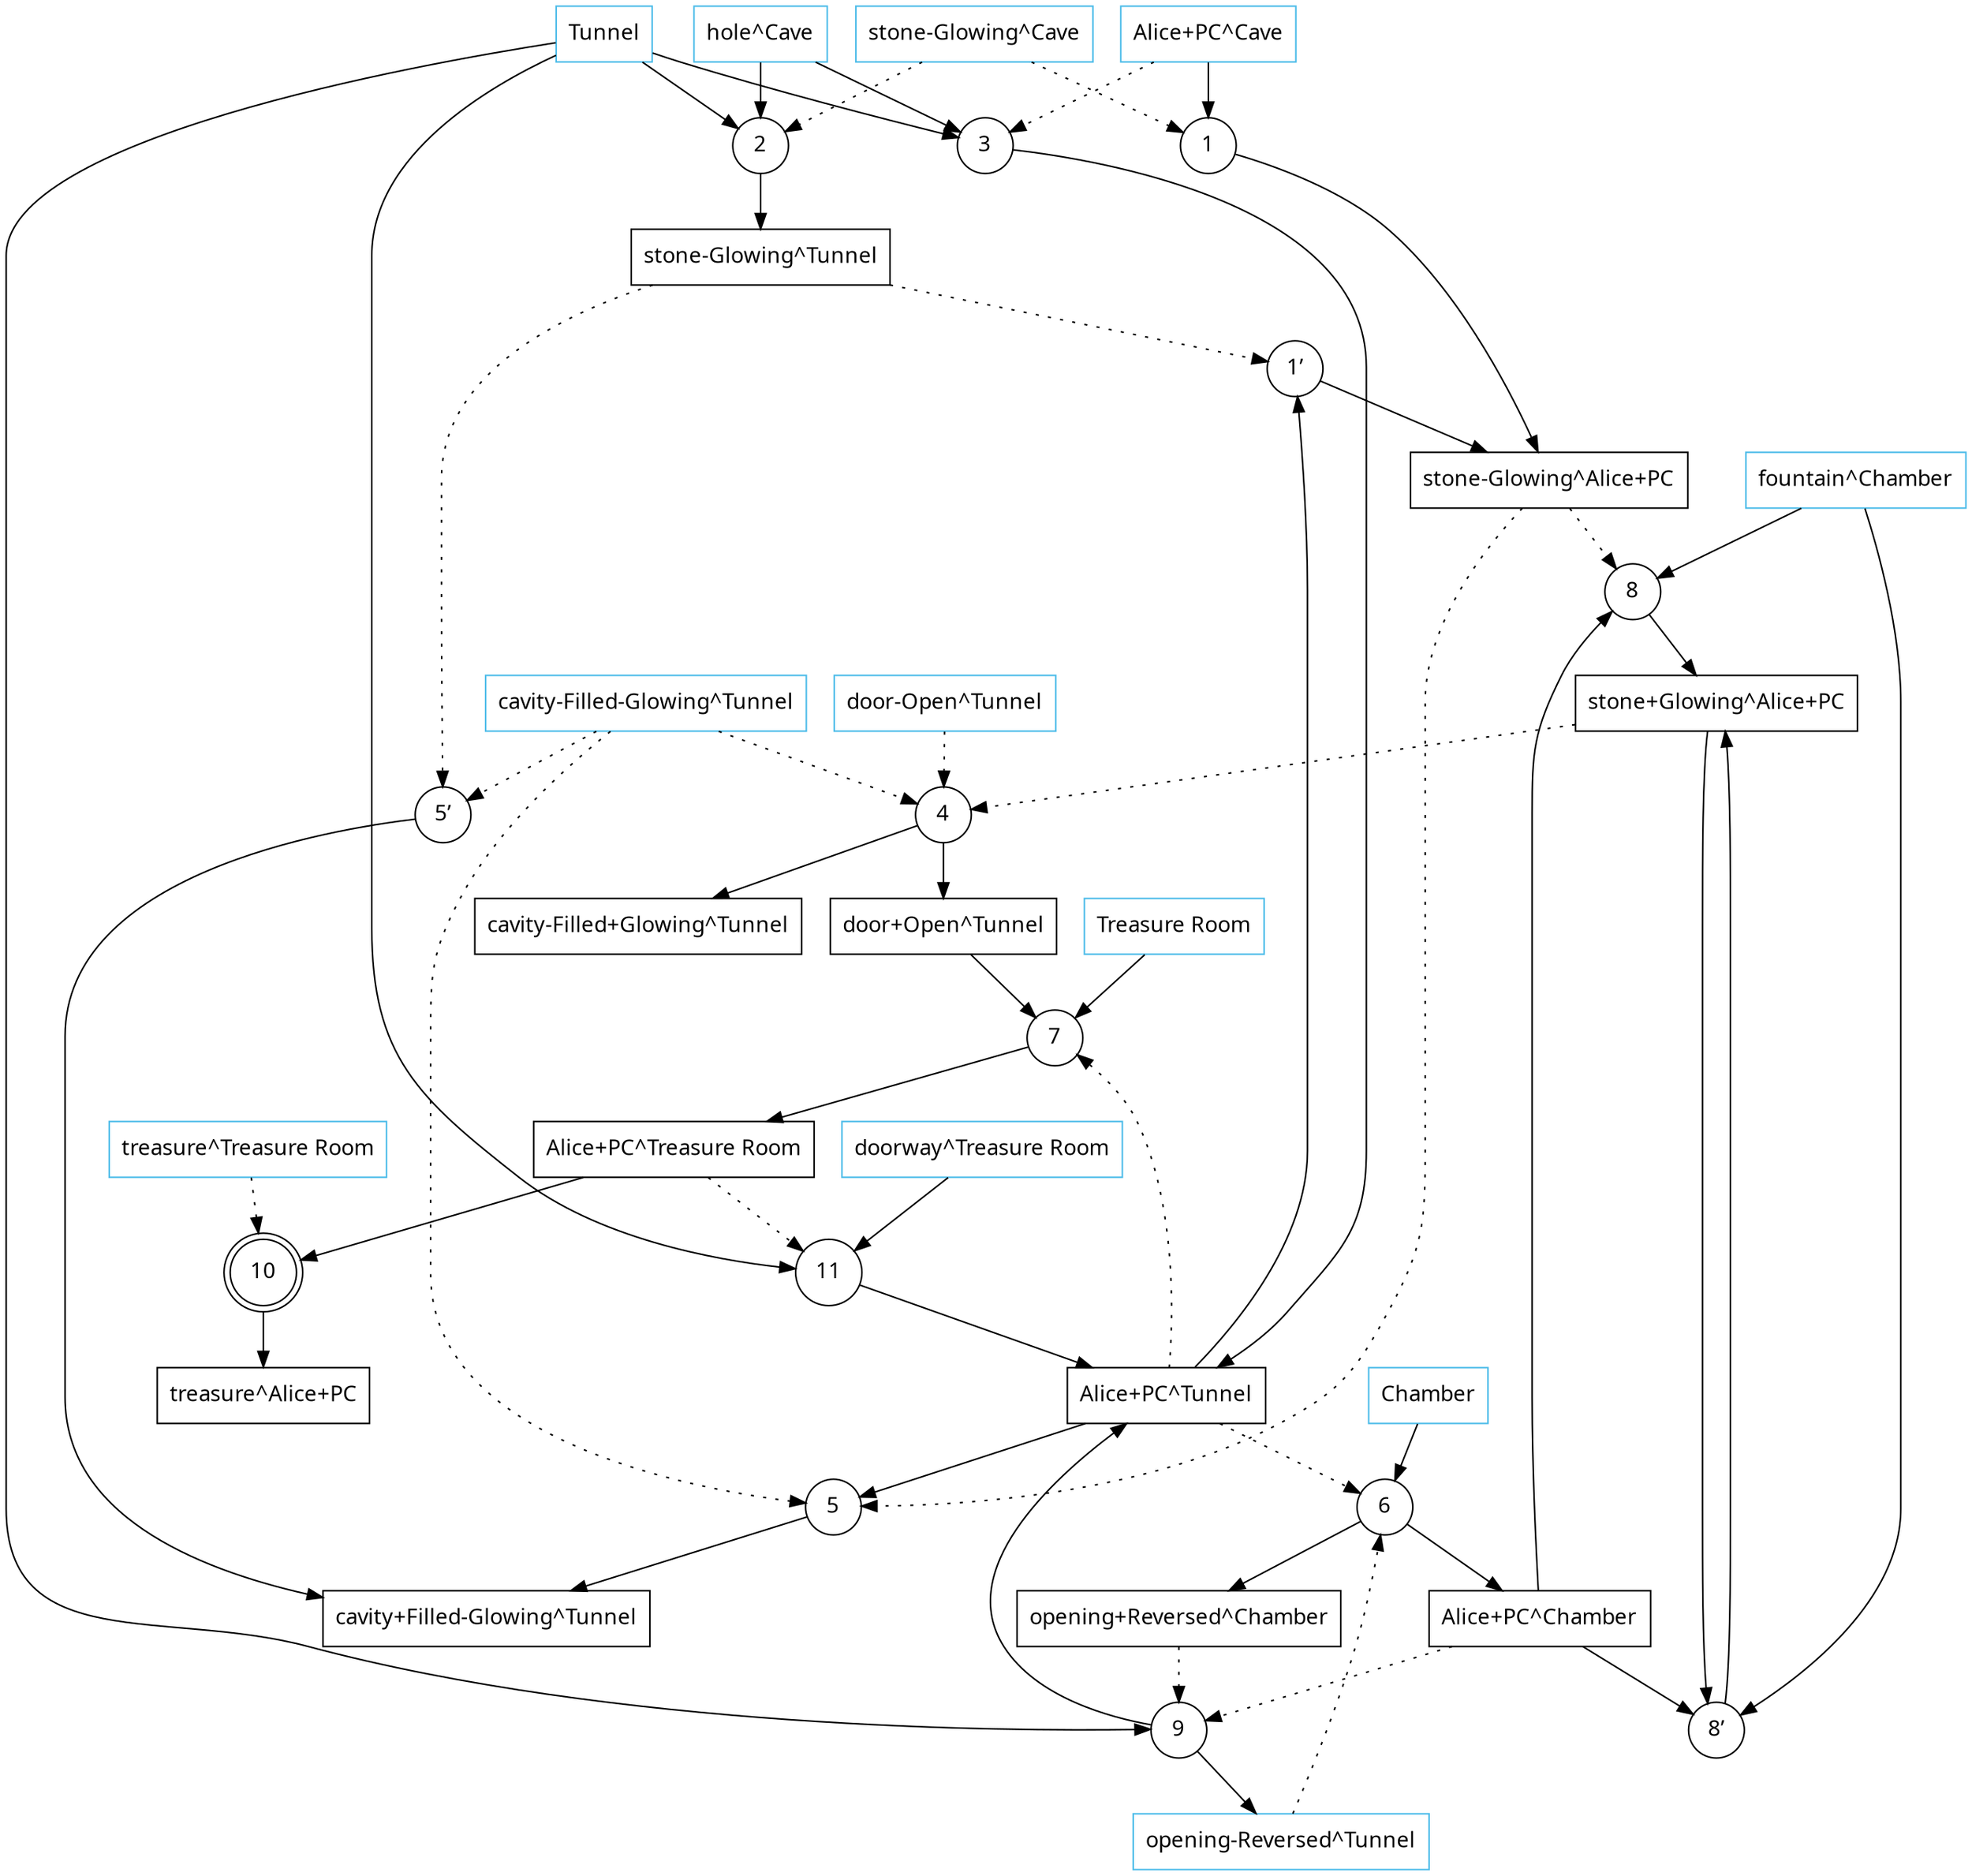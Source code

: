 digraph cave {
  node [shape=box,fontname=Avenir];

  tunnel [label="Tunnel", color="#4dbce9"];
  pc_cave [label="Alice+PC^Cave", color="#4dbce9"];
  pc_tunnel [label="Alice+PC^Tunnel"];
  pc_chamber [label="Alice+PC^Chamber"];
  pc_treasure_room [label="Alice+PC^Treasure Room"];
  stone_cave [label="stone-Glowing^Cave", color="#4dbce9"];
  stone_pc [label="stone-Glowing^Alice+PC"];
  stone_tunnel [label="stone-Glowing^Tunnel"];
  stone_glowing_pc [label="stone+Glowing^Alice+PC"];
  hole [label="hole^Cave", color="#4dbce9"];
  cavity [label="cavity-Filled-Glowing^Tunnel", color="#4dbce9"];
  cavity_filled [label="cavity+Filled-Glowing^Tunnel"];
  cavity_glowing [label="cavity-Filled+Glowing^Tunnel"];
  door [label="door-Open^Tunnel", color="#4dbce9"];
  door_open [label="door+Open^Tunnel"];
  chamber [label="Chamber", color="#4dbce9"];
  opening [label="opening-Reversed^Tunnel", color="#4dbce9"];
  opening_reversed [label="opening+Reversed^Chamber"];
  fountain [label="fountain^Chamber", color="#4dbce9"];
  treasure_room [label="Treasure Room", color="#4dbce9"];
  treasure [label="treasure^Treasure Room", color="#4dbce9"];
  doorway [label="doorway^Treasure Room", color="#4dbce9"];
  treasure_pc [label="treasure^Alice+PC"];

  r1 [shape=circle, label="1"];
  stone_cave -> r1 [style=dotted];
  pc_cave -> r1;
  r1 -> stone_pc;

  r1b [shape=circle, label="1’"];
  stone_tunnel -> r1b [style=dotted];
  pc_tunnel -> r1b;
  r1b -> stone_pc;

  r2 [shape=circle, label="2"];
  stone_cave -> r2 [style=dotted];
  hole -> r2;
  tunnel -> r2;
  r2 -> stone_tunnel;

  r3 [shape=circle, label="3"];
  pc_cave -> r3 [style=dotted];
  hole -> r3;
  tunnel -> r3
  r3 -> pc_tunnel;

  r4 [shape=circle, label="4"];
  stone_glowing_pc -> r4 [style=dotted];
  cavity -> r4 [style=dotted];
  door -> r4 [style=dotted];
  r4 -> cavity_glowing;
  r4 -> door_open;

  r5 [shape=circle, label="5"];
  stone_pc -> r5 [style=dotted];
  pc_tunnel -> r5;
  cavity -> r5 [style=dotted];
  r5 -> cavity_filled;

  r5b [shape=circle, label="5’"];
  stone_tunnel -> r5b [style=dotted];
  cavity -> r5b [style=dotted];
  r5b -> cavity_filled;

  r6 [shape=circle, label="6"];
  pc_tunnel -> r6 [style=dotted];
  opening -> r6 [style=dotted];
  chamber -> r6;
  r6 -> pc_chamber;
  r6 -> opening_reversed;

  r7 [shape=circle, label="7"];
  pc_tunnel -> r7 [style=dotted];
  door_open -> r7;
  treasure_room -> r7;
  r7 -> pc_treasure_room;

  r8 [shape=circle, label="8"];
  stone_pc -> r8 [style=dotted];
  pc_chamber -> r8;
  fountain -> r8;
  r8 -> stone_glowing_pc;

  r8b [shape=circle, label="8’"];
  stone_glowing_pc -> r8b;
  pc_chamber -> r8b;
  fountain -> r8b;
  r8b -> stone_glowing_pc;

  r9 [shape=circle, label="9"];
  pc_chamber -> r9 [style=dotted];
  opening_reversed -> r9 [style=dotted];
  tunnel -> r9;
  r9 -> pc_tunnel;
  r9 -> opening;

  r10 [shape=doublecircle, label="10"];
  treasure -> r10 [style=dotted];
  pc_treasure_room -> r10;
  r10 -> treasure_pc;

  r11 [shape=circle, label="11"];
  pc_treasure_room -> r11 [style=dotted];
  doorway -> r11;
  tunnel -> r11;
  r11 -> pc_tunnel;

}

